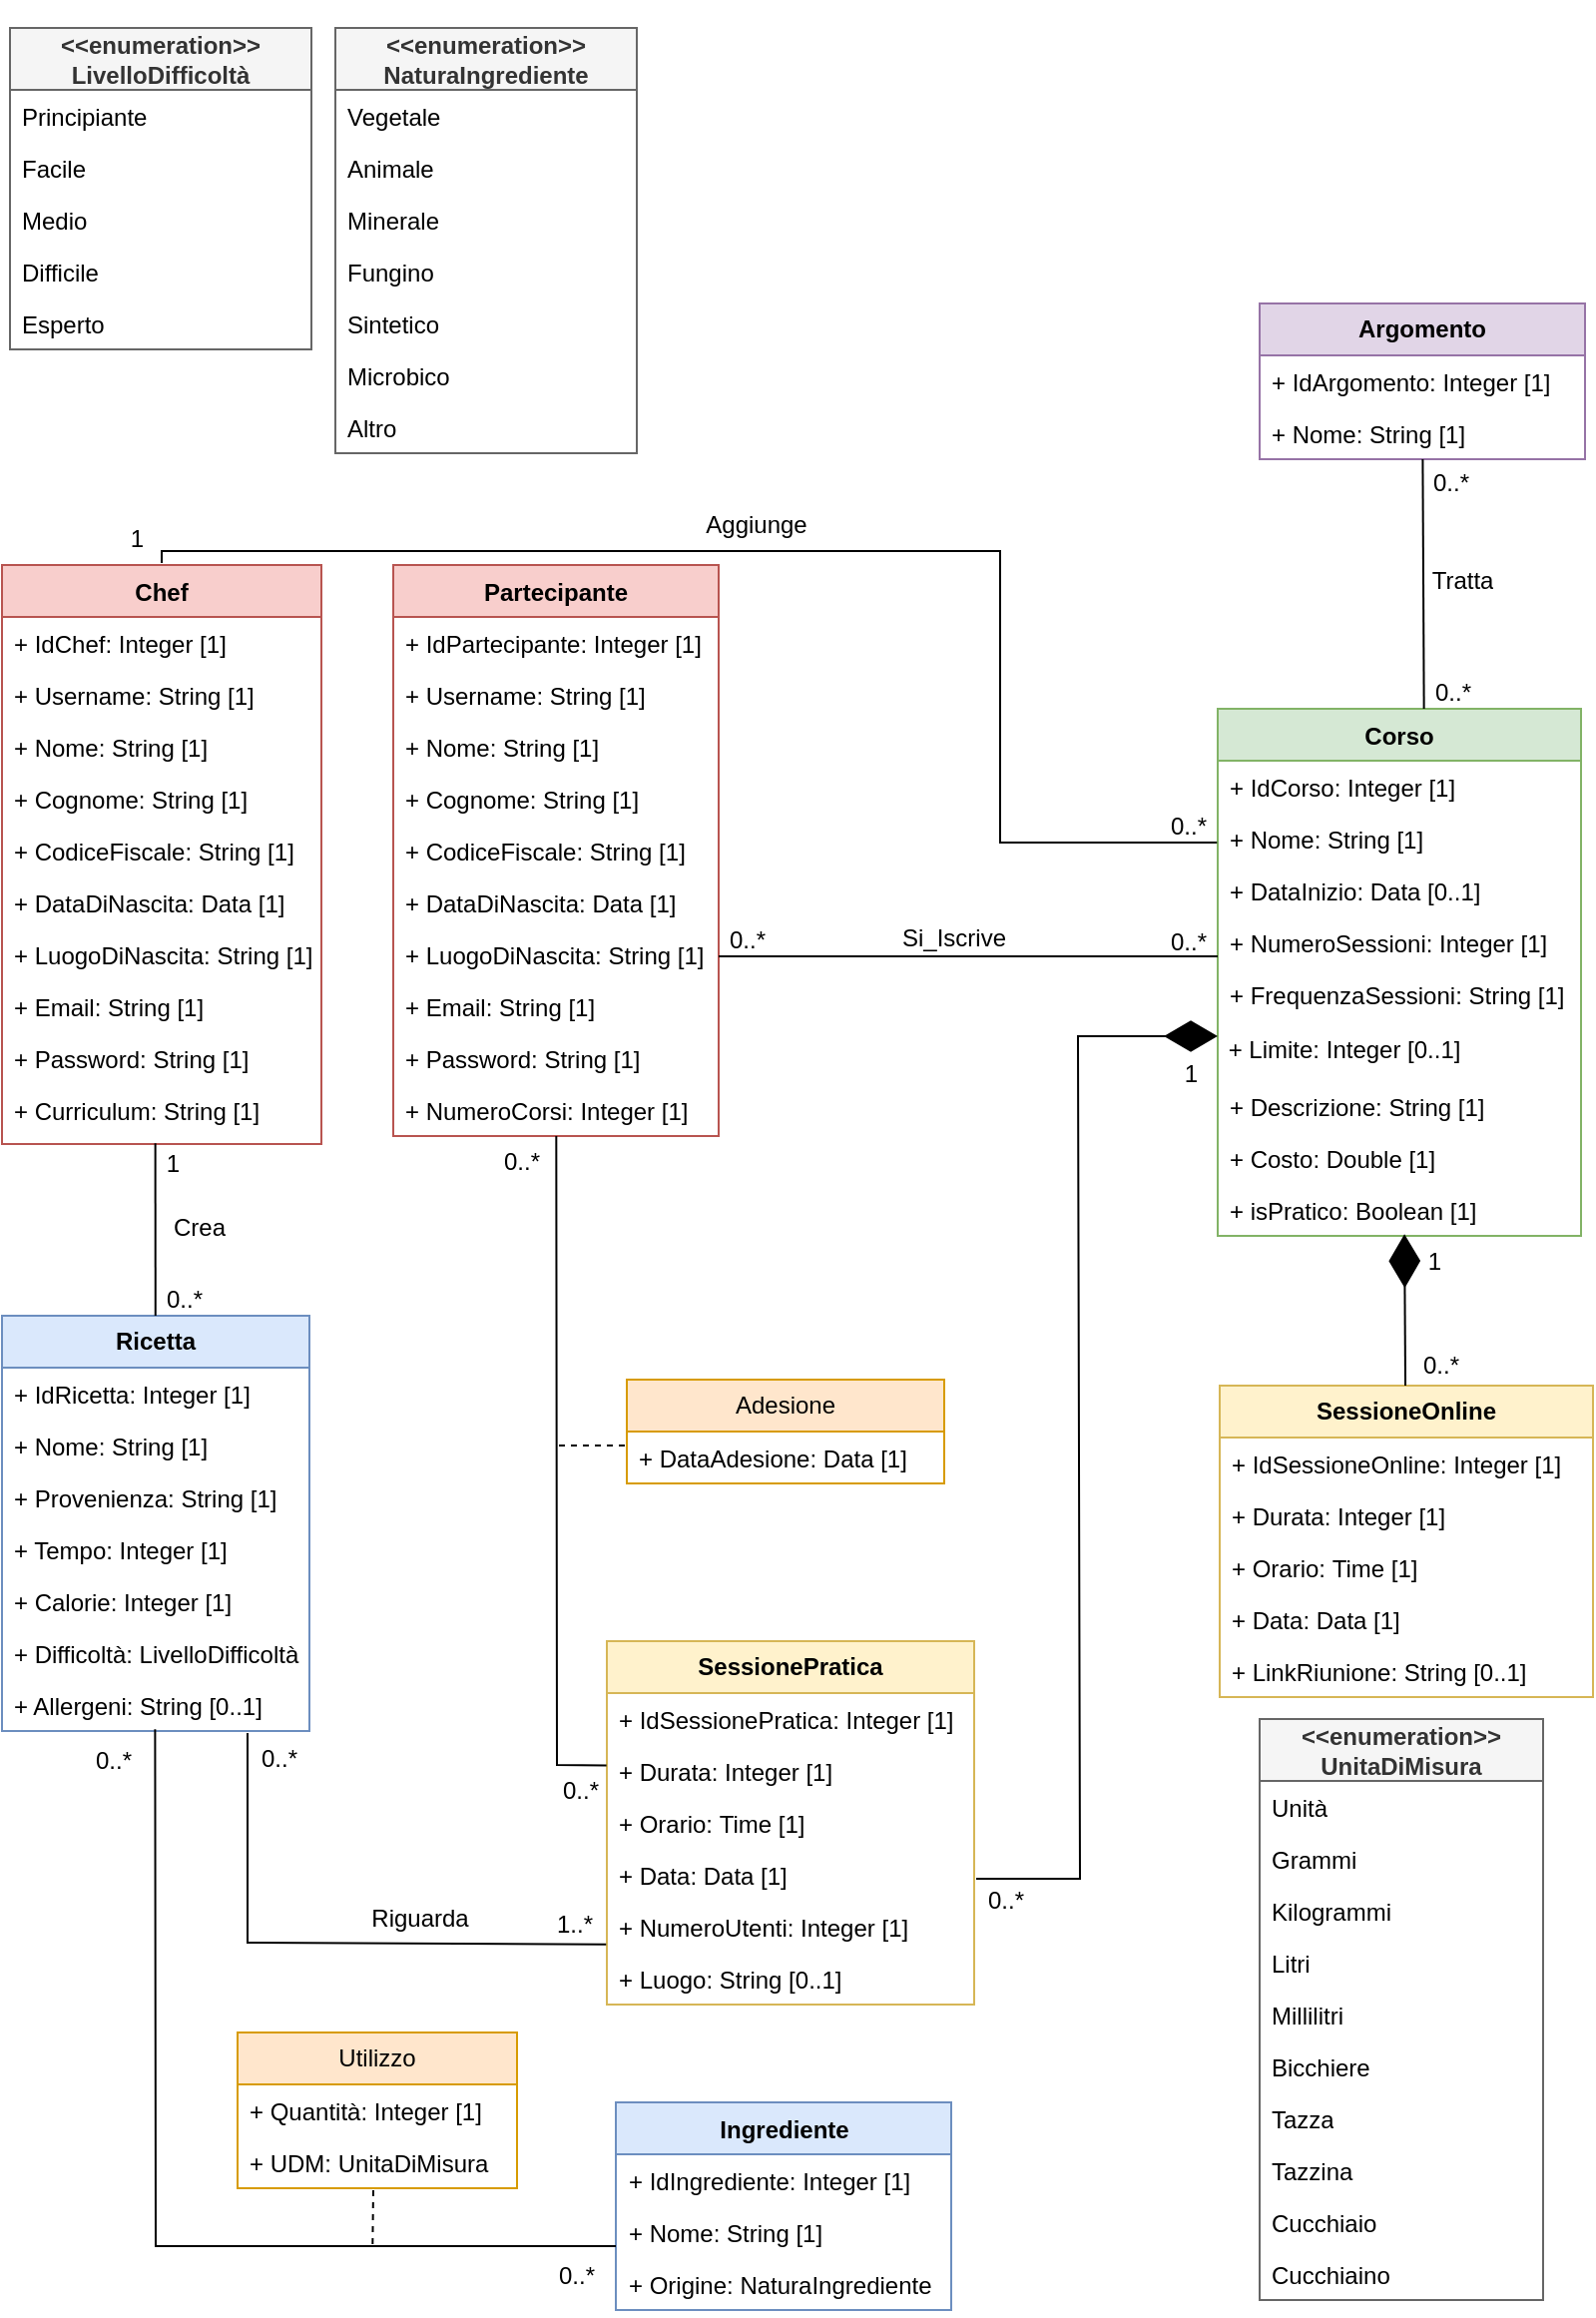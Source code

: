 <mxfile version="26.2.15">
  <diagram name="Pagina-1" id="1niPncTcbanJa_PL0URF">
    <mxGraphModel dx="599" dy="841" grid="0" gridSize="10" guides="1" tooltips="1" connect="1" arrows="1" fold="1" page="1" pageScale="1" pageWidth="827" pageHeight="1169" math="0" shadow="0">
      <root>
        <mxCell id="0" />
        <mxCell id="1" parent="0" />
        <mxCell id="spKW847g__nj8NnTJKyM-132" value="0..*" style="text;html=1;align=center;verticalAlign=middle;resizable=0;points=[];autosize=1;strokeColor=none;fillColor=none;" parent="1" vertex="1">
          <mxGeometry x="1201" y="463" width="36" height="26" as="geometry" />
        </mxCell>
        <mxCell id="spKW847g__nj8NnTJKyM-133" value="0..*" style="text;html=1;align=center;verticalAlign=middle;resizable=0;points=[];autosize=1;strokeColor=none;fillColor=none;" parent="1" vertex="1">
          <mxGeometry x="1422" y="464" width="36" height="26" as="geometry" />
        </mxCell>
        <mxCell id="spKW847g__nj8NnTJKyM-137" value="Riguarda" style="text;html=1;align=center;verticalAlign=middle;resizable=0;points=[];autosize=1;strokeColor=none;fillColor=none;" parent="1" vertex="1">
          <mxGeometry x="1021" y="953" width="67" height="26" as="geometry" />
        </mxCell>
        <mxCell id="spKW847g__nj8NnTJKyM-141" value="0..*" style="text;html=1;align=center;verticalAlign=middle;whiteSpace=wrap;rounded=0;" parent="1" vertex="1">
          <mxGeometry x="1333" y="946" width="32" height="21" as="geometry" />
        </mxCell>
        <mxCell id="spKW847g__nj8NnTJKyM-142" value="1" style="edgeLabel;resizable=0;html=1;align=right;verticalAlign=bottom;fontSize=12;" parent="1" connectable="0" vertex="1">
          <mxGeometry x="1416" y="600.005" as="geometry">
            <mxPoint x="29" y="-49" as="offset" />
          </mxGeometry>
        </mxCell>
        <mxCell id="spKW847g__nj8NnTJKyM-144" value="0..*" style="text;html=1;align=center;verticalAlign=middle;resizable=0;points=[];autosize=1;strokeColor=none;fillColor=none;" parent="1" vertex="1">
          <mxGeometry x="1422" y="406" width="36" height="26" as="geometry" />
        </mxCell>
        <mxCell id="spKW847g__nj8NnTJKyM-145" value="Si_Iscrive" style="text;html=1;align=center;verticalAlign=middle;whiteSpace=wrap;rounded=0;" parent="1" vertex="1">
          <mxGeometry x="1293" y="460" width="60" height="30" as="geometry" />
        </mxCell>
        <mxCell id="spKW847g__nj8NnTJKyM-168" value="0..*" style="text;html=1;align=center;verticalAlign=middle;resizable=0;points=[];autosize=1;strokeColor=none;fillColor=none;" parent="1" vertex="1">
          <mxGeometry x="1088" y="574" width="36" height="26" as="geometry" />
        </mxCell>
        <mxCell id="spKW847g__nj8NnTJKyM-172" value="&amp;nbsp;Tratta" style="text;strokeColor=none;fillColor=none;align=left;verticalAlign=top;spacingLeft=4;spacingRight=4;overflow=hidden;rotatable=0;points=[[0,0.5],[1,0.5]];portConstraint=eastwest;whiteSpace=wrap;html=1;" parent="1" vertex="1">
          <mxGeometry x="1553" y="282" width="45" height="26" as="geometry" />
        </mxCell>
        <mxCell id="spKW847g__nj8NnTJKyM-173" value="0..*" style="edgeLabel;resizable=0;html=1;align=left;verticalAlign=bottom;fontSize=12;" parent="1" connectable="0" vertex="1">
          <mxGeometry x="1100" y="907.998" as="geometry">
            <mxPoint x="25" y="3" as="offset" />
          </mxGeometry>
        </mxCell>
        <mxCell id="spKW847g__nj8NnTJKyM-174" value="&lt;div&gt;&lt;span style=&quot;font-weight: 700;&quot;&gt;&lt;br&gt;&lt;/span&gt;&lt;/div&gt;&lt;span style=&quot;font-weight: 700;&quot;&gt;&lt;div&gt;&amp;lt;&amp;lt;enumeration&amp;gt;&amp;gt;&lt;span style=&quot;font-weight: 700;&quot;&gt;&lt;/span&gt;&lt;/div&gt;LivelloDifficoltà&lt;/span&gt;&lt;div&gt;&lt;br&gt;&lt;/div&gt;" style="swimlane;fontStyle=0;childLayout=stackLayout;horizontal=1;startSize=31;fillColor=#f5f5f5;horizontalStack=0;resizeParent=1;resizeParentMax=0;resizeLast=0;collapsible=1;marginBottom=0;whiteSpace=wrap;html=1;strokeColor=#666666;fontColor=#333333;" parent="1" vertex="1">
          <mxGeometry x="850" y="19" width="151" height="161" as="geometry" />
        </mxCell>
        <mxCell id="spKW847g__nj8NnTJKyM-175" value="Principiante" style="text;strokeColor=none;fillColor=none;align=left;verticalAlign=top;spacingLeft=4;spacingRight=4;overflow=hidden;rotatable=0;points=[[0,0.5],[1,0.5]];portConstraint=eastwest;whiteSpace=wrap;html=1;" parent="spKW847g__nj8NnTJKyM-174" vertex="1">
          <mxGeometry y="31" width="151" height="26" as="geometry" />
        </mxCell>
        <mxCell id="spKW847g__nj8NnTJKyM-176" value="Facile" style="text;strokeColor=none;fillColor=none;align=left;verticalAlign=top;spacingLeft=4;spacingRight=4;overflow=hidden;rotatable=0;points=[[0,0.5],[1,0.5]];portConstraint=eastwest;whiteSpace=wrap;html=1;" parent="spKW847g__nj8NnTJKyM-174" vertex="1">
          <mxGeometry y="57" width="151" height="26" as="geometry" />
        </mxCell>
        <mxCell id="spKW847g__nj8NnTJKyM-177" value="Medio" style="text;strokeColor=none;fillColor=none;align=left;verticalAlign=top;spacingLeft=4;spacingRight=4;overflow=hidden;rotatable=0;points=[[0,0.5],[1,0.5]];portConstraint=eastwest;whiteSpace=wrap;html=1;" parent="spKW847g__nj8NnTJKyM-174" vertex="1">
          <mxGeometry y="83" width="151" height="26" as="geometry" />
        </mxCell>
        <mxCell id="spKW847g__nj8NnTJKyM-178" value="Difficile" style="text;strokeColor=none;fillColor=none;align=left;verticalAlign=top;spacingLeft=4;spacingRight=4;overflow=hidden;rotatable=0;points=[[0,0.5],[1,0.5]];portConstraint=eastwest;whiteSpace=wrap;html=1;" parent="spKW847g__nj8NnTJKyM-174" vertex="1">
          <mxGeometry y="109" width="151" height="26" as="geometry" />
        </mxCell>
        <mxCell id="spKW847g__nj8NnTJKyM-179" value="Esperto" style="text;strokeColor=none;fillColor=none;align=left;verticalAlign=top;spacingLeft=4;spacingRight=4;overflow=hidden;rotatable=0;points=[[0,0.5],[1,0.5]];portConstraint=eastwest;whiteSpace=wrap;html=1;" parent="spKW847g__nj8NnTJKyM-174" vertex="1">
          <mxGeometry y="135" width="151" height="26" as="geometry" />
        </mxCell>
        <mxCell id="spKW847g__nj8NnTJKyM-180" value="&lt;div&gt;&lt;span style=&quot;background-color: transparent; color: light-dark(rgb(51, 51, 51), rgb(193, 193, 193)); font-weight: 700;&quot;&gt;&lt;br&gt;&lt;/span&gt;&lt;/div&gt;&lt;div&gt;&lt;span style=&quot;background-color: transparent; color: light-dark(rgb(51, 51, 51), rgb(193, 193, 193)); font-weight: 700;&quot;&gt;&amp;lt;&amp;lt;enumeration&amp;gt;&amp;gt;&lt;/span&gt;&lt;/div&gt;&lt;div&gt;&lt;span style=&quot;font-weight: 700;&quot;&gt;NaturaIngrediente&lt;/span&gt;&lt;/div&gt;&lt;div&gt;&lt;br&gt;&lt;/div&gt;" style="swimlane;fontStyle=0;childLayout=stackLayout;horizontal=1;startSize=31;fillColor=#f5f5f5;horizontalStack=0;resizeParent=1;resizeParentMax=0;resizeLast=0;collapsible=1;marginBottom=0;whiteSpace=wrap;html=1;strokeColor=#666666;fontColor=#333333;" parent="1" vertex="1">
          <mxGeometry x="1013" y="19" width="151" height="213" as="geometry" />
        </mxCell>
        <mxCell id="spKW847g__nj8NnTJKyM-181" value="Vegetale" style="text;strokeColor=none;fillColor=none;align=left;verticalAlign=top;spacingLeft=4;spacingRight=4;overflow=hidden;rotatable=0;points=[[0,0.5],[1,0.5]];portConstraint=eastwest;whiteSpace=wrap;html=1;" parent="spKW847g__nj8NnTJKyM-180" vertex="1">
          <mxGeometry y="31" width="151" height="26" as="geometry" />
        </mxCell>
        <mxCell id="spKW847g__nj8NnTJKyM-182" value="Animale" style="text;strokeColor=none;fillColor=none;align=left;verticalAlign=top;spacingLeft=4;spacingRight=4;overflow=hidden;rotatable=0;points=[[0,0.5],[1,0.5]];portConstraint=eastwest;whiteSpace=wrap;html=1;" parent="spKW847g__nj8NnTJKyM-180" vertex="1">
          <mxGeometry y="57" width="151" height="26" as="geometry" />
        </mxCell>
        <mxCell id="spKW847g__nj8NnTJKyM-183" value="Minerale" style="text;strokeColor=none;fillColor=none;align=left;verticalAlign=top;spacingLeft=4;spacingRight=4;overflow=hidden;rotatable=0;points=[[0,0.5],[1,0.5]];portConstraint=eastwest;whiteSpace=wrap;html=1;" parent="spKW847g__nj8NnTJKyM-180" vertex="1">
          <mxGeometry y="83" width="151" height="26" as="geometry" />
        </mxCell>
        <mxCell id="spKW847g__nj8NnTJKyM-184" value="Fungino" style="text;strokeColor=none;fillColor=none;align=left;verticalAlign=top;spacingLeft=4;spacingRight=4;overflow=hidden;rotatable=0;points=[[0,0.5],[1,0.5]];portConstraint=eastwest;whiteSpace=wrap;html=1;" parent="spKW847g__nj8NnTJKyM-180" vertex="1">
          <mxGeometry y="109" width="151" height="26" as="geometry" />
        </mxCell>
        <mxCell id="spKW847g__nj8NnTJKyM-185" value="Sintetico" style="text;strokeColor=none;fillColor=none;align=left;verticalAlign=top;spacingLeft=4;spacingRight=4;overflow=hidden;rotatable=0;points=[[0,0.5],[1,0.5]];portConstraint=eastwest;whiteSpace=wrap;html=1;" parent="spKW847g__nj8NnTJKyM-180" vertex="1">
          <mxGeometry y="135" width="151" height="26" as="geometry" />
        </mxCell>
        <mxCell id="spKW847g__nj8NnTJKyM-186" value="Microbico" style="text;strokeColor=none;fillColor=none;align=left;verticalAlign=top;spacingLeft=4;spacingRight=4;overflow=hidden;rotatable=0;points=[[0,0.5],[1,0.5]];portConstraint=eastwest;whiteSpace=wrap;html=1;" parent="spKW847g__nj8NnTJKyM-180" vertex="1">
          <mxGeometry y="161" width="151" height="26" as="geometry" />
        </mxCell>
        <mxCell id="spKW847g__nj8NnTJKyM-187" value="Altro" style="text;strokeColor=none;fillColor=none;align=left;verticalAlign=top;spacingLeft=4;spacingRight=4;overflow=hidden;rotatable=0;points=[[0,0.5],[1,0.5]];portConstraint=eastwest;whiteSpace=wrap;html=1;" parent="spKW847g__nj8NnTJKyM-180" vertex="1">
          <mxGeometry y="187" width="151" height="26" as="geometry" />
        </mxCell>
        <mxCell id="spKW847g__nj8NnTJKyM-190" value="0..*" style="text;html=1;align=center;verticalAlign=middle;whiteSpace=wrap;rounded=0;" parent="1" vertex="1">
          <mxGeometry x="872" y="872" width="60" height="30" as="geometry" />
        </mxCell>
        <mxCell id="spKW847g__nj8NnTJKyM-191" value="0..*" style="text;html=1;align=center;verticalAlign=middle;whiteSpace=wrap;rounded=0;" parent="1" vertex="1">
          <mxGeometry x="1104" y="1130" width="60" height="30" as="geometry" />
        </mxCell>
        <mxCell id="spKW847g__nj8NnTJKyM-207" value="0&lt;span style=&quot;background-color: transparent; color: light-dark(rgb(0, 0, 0), rgb(255, 255, 255));&quot;&gt;..*&lt;/span&gt;" style="text;html=1;align=center;verticalAlign=middle;whiteSpace=wrap;rounded=0;" parent="1" vertex="1">
          <mxGeometry x="1541.5" y="232" width="60" height="30" as="geometry" />
        </mxCell>
        <mxCell id="spKW847g__nj8NnTJKyM-208" value="0..*" style="text;html=1;align=center;verticalAlign=middle;whiteSpace=wrap;rounded=0;" parent="1" vertex="1">
          <mxGeometry x="1543" y="337" width="60" height="30" as="geometry" />
        </mxCell>
        <mxCell id="spKW847g__nj8NnTJKyM-212" value="1" style="edgeLabel;resizable=0;html=1;align=right;verticalAlign=bottom;fontSize=12;" parent="1" connectable="0" vertex="1">
          <mxGeometry x="1538" y="694.005" as="geometry">
            <mxPoint x="29" y="-49" as="offset" />
          </mxGeometry>
        </mxCell>
        <mxCell id="spKW847g__nj8NnTJKyM-213" value="0..*" style="text;html=1;align=center;verticalAlign=middle;whiteSpace=wrap;rounded=0;" parent="1" vertex="1">
          <mxGeometry x="1551" y="678" width="32" height="21" as="geometry" />
        </mxCell>
        <mxCell id="KIn9AzGLWY45rzJbxynw-2" value="&lt;div&gt;&lt;span style=&quot;font-weight: 700;&quot;&gt;&amp;lt;&amp;lt;enumeration&amp;gt;&amp;gt;&lt;/span&gt;&lt;b&gt;&lt;/b&gt;&lt;/div&gt;&lt;div&gt;&lt;b&gt;UnitaDiMisura&lt;/b&gt;&lt;/div&gt;" style="swimlane;fontStyle=0;childLayout=stackLayout;horizontal=1;startSize=31;fillColor=#f5f5f5;horizontalStack=0;resizeParent=1;resizeParentMax=0;resizeLast=0;collapsible=1;marginBottom=0;whiteSpace=wrap;html=1;strokeColor=#666666;fontColor=#333333;" parent="1" vertex="1">
          <mxGeometry x="1476" y="866" width="142" height="291" as="geometry" />
        </mxCell>
        <mxCell id="O1Rt-andwBPEwg0j2SGx-1" value="Unità" style="text;strokeColor=none;fillColor=none;align=left;verticalAlign=top;spacingLeft=4;spacingRight=4;overflow=hidden;rotatable=0;points=[[0,0.5],[1,0.5]];portConstraint=eastwest;whiteSpace=wrap;html=1;" parent="KIn9AzGLWY45rzJbxynw-2" vertex="1">
          <mxGeometry y="31" width="142" height="26" as="geometry" />
        </mxCell>
        <mxCell id="KIn9AzGLWY45rzJbxynw-3" value="Grammi" style="text;strokeColor=none;fillColor=none;align=left;verticalAlign=top;spacingLeft=4;spacingRight=4;overflow=hidden;rotatable=0;points=[[0,0.5],[1,0.5]];portConstraint=eastwest;whiteSpace=wrap;html=1;" parent="KIn9AzGLWY45rzJbxynw-2" vertex="1">
          <mxGeometry y="57" width="142" height="26" as="geometry" />
        </mxCell>
        <mxCell id="KIn9AzGLWY45rzJbxynw-4" value="Kilogrammi" style="text;strokeColor=none;fillColor=none;align=left;verticalAlign=top;spacingLeft=4;spacingRight=4;overflow=hidden;rotatable=0;points=[[0,0.5],[1,0.5]];portConstraint=eastwest;whiteSpace=wrap;html=1;" parent="KIn9AzGLWY45rzJbxynw-2" vertex="1">
          <mxGeometry y="83" width="142" height="26" as="geometry" />
        </mxCell>
        <mxCell id="KIn9AzGLWY45rzJbxynw-5" value="Litri" style="text;strokeColor=none;fillColor=none;align=left;verticalAlign=top;spacingLeft=4;spacingRight=4;overflow=hidden;rotatable=0;points=[[0,0.5],[1,0.5]];portConstraint=eastwest;whiteSpace=wrap;html=1;" parent="KIn9AzGLWY45rzJbxynw-2" vertex="1">
          <mxGeometry y="109" width="142" height="26" as="geometry" />
        </mxCell>
        <mxCell id="KIn9AzGLWY45rzJbxynw-6" value="Millilitri" style="text;strokeColor=none;fillColor=none;align=left;verticalAlign=top;spacingLeft=4;spacingRight=4;overflow=hidden;rotatable=0;points=[[0,0.5],[1,0.5]];portConstraint=eastwest;whiteSpace=wrap;html=1;" parent="KIn9AzGLWY45rzJbxynw-2" vertex="1">
          <mxGeometry y="135" width="142" height="26" as="geometry" />
        </mxCell>
        <mxCell id="KIn9AzGLWY45rzJbxynw-12" value="Bicchiere" style="text;strokeColor=none;fillColor=none;align=left;verticalAlign=top;spacingLeft=4;spacingRight=4;overflow=hidden;rotatable=0;points=[[0,0.5],[1,0.5]];portConstraint=eastwest;whiteSpace=wrap;html=1;" parent="KIn9AzGLWY45rzJbxynw-2" vertex="1">
          <mxGeometry y="161" width="142" height="26" as="geometry" />
        </mxCell>
        <mxCell id="KIn9AzGLWY45rzJbxynw-11" value="Tazza" style="text;strokeColor=none;fillColor=none;align=left;verticalAlign=top;spacingLeft=4;spacingRight=4;overflow=hidden;rotatable=0;points=[[0,0.5],[1,0.5]];portConstraint=eastwest;whiteSpace=wrap;html=1;" parent="KIn9AzGLWY45rzJbxynw-2" vertex="1">
          <mxGeometry y="187" width="142" height="26" as="geometry" />
        </mxCell>
        <mxCell id="KIn9AzGLWY45rzJbxynw-10" value="Tazzina" style="text;strokeColor=none;fillColor=none;align=left;verticalAlign=top;spacingLeft=4;spacingRight=4;overflow=hidden;rotatable=0;points=[[0,0.5],[1,0.5]];portConstraint=eastwest;whiteSpace=wrap;html=1;" parent="KIn9AzGLWY45rzJbxynw-2" vertex="1">
          <mxGeometry y="213" width="142" height="26" as="geometry" />
        </mxCell>
        <mxCell id="KIn9AzGLWY45rzJbxynw-7" value="Cucchiaio" style="text;strokeColor=none;fillColor=none;align=left;verticalAlign=top;spacingLeft=4;spacingRight=4;overflow=hidden;rotatable=0;points=[[0,0.5],[1,0.5]];portConstraint=eastwest;whiteSpace=wrap;html=1;" parent="KIn9AzGLWY45rzJbxynw-2" vertex="1">
          <mxGeometry y="239" width="142" height="26" as="geometry" />
        </mxCell>
        <mxCell id="KIn9AzGLWY45rzJbxynw-8" value="Cucchiaino" style="text;strokeColor=none;fillColor=none;align=left;verticalAlign=top;spacingLeft=4;spacingRight=4;overflow=hidden;rotatable=0;points=[[0,0.5],[1,0.5]];portConstraint=eastwest;whiteSpace=wrap;html=1;" parent="KIn9AzGLWY45rzJbxynw-2" vertex="1">
          <mxGeometry y="265" width="142" height="26" as="geometry" />
        </mxCell>
        <mxCell id="_4BLBaTchMxzVuJuGMlZ-44" value="Corso" style="swimlane;fontStyle=1;align=center;verticalAlign=top;childLayout=stackLayout;horizontal=1;startSize=26;horizontalStack=0;resizeParent=1;resizeParentMax=0;resizeLast=0;collapsible=1;marginBottom=0;whiteSpace=wrap;html=1;fillColor=#d5e8d4;strokeColor=#82b366;" parent="1" vertex="1">
          <mxGeometry x="1455" y="360" width="182" height="264" as="geometry" />
        </mxCell>
        <mxCell id="_4BLBaTchMxzVuJuGMlZ-45" value="+ IdCorso: Integer [1]" style="text;strokeColor=none;fillColor=none;align=left;verticalAlign=top;spacingLeft=4;spacingRight=4;overflow=hidden;rotatable=0;points=[[0,0.5],[1,0.5]];portConstraint=eastwest;whiteSpace=wrap;html=1;" parent="_4BLBaTchMxzVuJuGMlZ-44" vertex="1">
          <mxGeometry y="26" width="182" height="26" as="geometry" />
        </mxCell>
        <mxCell id="_4BLBaTchMxzVuJuGMlZ-46" value="+ Nome: String [1]" style="text;strokeColor=none;fillColor=none;align=left;verticalAlign=top;spacingLeft=4;spacingRight=4;overflow=hidden;rotatable=0;points=[[0,0.5],[1,0.5]];portConstraint=eastwest;whiteSpace=wrap;html=1;" parent="_4BLBaTchMxzVuJuGMlZ-44" vertex="1">
          <mxGeometry y="52" width="182" height="26" as="geometry" />
        </mxCell>
        <mxCell id="_4BLBaTchMxzVuJuGMlZ-47" value="+ DataInizio: Data [0..1]" style="text;strokeColor=none;fillColor=none;align=left;verticalAlign=top;spacingLeft=4;spacingRight=4;overflow=hidden;rotatable=0;points=[[0,0.5],[1,0.5]];portConstraint=eastwest;whiteSpace=wrap;html=1;" parent="_4BLBaTchMxzVuJuGMlZ-44" vertex="1">
          <mxGeometry y="78" width="182" height="26" as="geometry" />
        </mxCell>
        <mxCell id="_4BLBaTchMxzVuJuGMlZ-48" value="+ NumeroSessioni: Integer [1]" style="text;strokeColor=none;fillColor=none;align=left;verticalAlign=top;spacingLeft=4;spacingRight=4;overflow=hidden;rotatable=0;points=[[0,0.5],[1,0.5]];portConstraint=eastwest;whiteSpace=wrap;html=1;" parent="_4BLBaTchMxzVuJuGMlZ-44" vertex="1">
          <mxGeometry y="104" width="182" height="26" as="geometry" />
        </mxCell>
        <mxCell id="_4BLBaTchMxzVuJuGMlZ-49" value="+ FrequenzaSessioni: String [1]" style="text;strokeColor=none;fillColor=none;align=left;verticalAlign=top;spacingLeft=4;spacingRight=4;overflow=hidden;rotatable=0;points=[[0,0.5],[1,0.5]];portConstraint=eastwest;whiteSpace=wrap;html=1;" parent="_4BLBaTchMxzVuJuGMlZ-44" vertex="1">
          <mxGeometry y="130" width="182" height="26" as="geometry" />
        </mxCell>
        <mxCell id="_4BLBaTchMxzVuJuGMlZ-50" value="&amp;nbsp;+ Limite: Integer [0..1]" style="text;html=1;align=left;verticalAlign=middle;whiteSpace=wrap;rounded=0;" parent="_4BLBaTchMxzVuJuGMlZ-44" vertex="1">
          <mxGeometry y="156" width="182" height="30" as="geometry" />
        </mxCell>
        <mxCell id="_4BLBaTchMxzVuJuGMlZ-51" value="+ Descrizione: String [1]" style="text;strokeColor=none;fillColor=none;align=left;verticalAlign=top;spacingLeft=4;spacingRight=4;overflow=hidden;rotatable=0;points=[[0,0.5],[1,0.5]];portConstraint=eastwest;whiteSpace=wrap;html=1;" parent="_4BLBaTchMxzVuJuGMlZ-44" vertex="1">
          <mxGeometry y="186" width="182" height="26" as="geometry" />
        </mxCell>
        <mxCell id="_4BLBaTchMxzVuJuGMlZ-52" value="+ Costo: Double [1]" style="text;strokeColor=none;fillColor=none;align=left;verticalAlign=top;spacingLeft=4;spacingRight=4;overflow=hidden;rotatable=0;points=[[0,0.5],[1,0.5]];portConstraint=eastwest;whiteSpace=wrap;html=1;" parent="_4BLBaTchMxzVuJuGMlZ-44" vertex="1">
          <mxGeometry y="212" width="182" height="26" as="geometry" />
        </mxCell>
        <mxCell id="_4BLBaTchMxzVuJuGMlZ-53" value="+ isPratico: Boolean [1]" style="text;strokeColor=none;fillColor=none;align=left;verticalAlign=top;spacingLeft=4;spacingRight=4;overflow=hidden;rotatable=0;points=[[0,0.5],[1,0.5]];portConstraint=eastwest;whiteSpace=wrap;html=1;" parent="_4BLBaTchMxzVuJuGMlZ-44" vertex="1">
          <mxGeometry y="238" width="182" height="26" as="geometry" />
        </mxCell>
        <mxCell id="_4BLBaTchMxzVuJuGMlZ-54" value="&lt;div style=&quot;text-align: left;&quot;&gt;&lt;b&gt;Argomento&lt;/b&gt;&lt;/div&gt;" style="swimlane;fontStyle=0;childLayout=stackLayout;horizontal=1;startSize=26;horizontalStack=0;resizeParent=1;resizeParentMax=0;resizeLast=0;collapsible=1;marginBottom=0;whiteSpace=wrap;html=1;fillColor=#e1d5e7;strokeColor=#9673a6;" parent="1" vertex="1">
          <mxGeometry x="1476" y="157" width="163" height="78" as="geometry" />
        </mxCell>
        <mxCell id="_4BLBaTchMxzVuJuGMlZ-55" value="+ IdArgomento: Integer [1]" style="text;strokeColor=none;fillColor=none;align=left;verticalAlign=top;spacingLeft=4;spacingRight=4;overflow=hidden;rotatable=0;points=[[0,0.5],[1,0.5]];portConstraint=eastwest;whiteSpace=wrap;html=1;" parent="_4BLBaTchMxzVuJuGMlZ-54" vertex="1">
          <mxGeometry y="26" width="163" height="26" as="geometry" />
        </mxCell>
        <mxCell id="_4BLBaTchMxzVuJuGMlZ-56" value="+ Nome: String [1]" style="text;strokeColor=none;fillColor=none;align=left;verticalAlign=top;spacingLeft=4;spacingRight=4;overflow=hidden;rotatable=0;points=[[0,0.5],[1,0.5]];portConstraint=eastwest;whiteSpace=wrap;html=1;" parent="_4BLBaTchMxzVuJuGMlZ-54" vertex="1">
          <mxGeometry y="52" width="163" height="26" as="geometry" />
        </mxCell>
        <mxCell id="_4BLBaTchMxzVuJuGMlZ-57" value="&lt;b&gt;SessionePratica&lt;/b&gt;" style="swimlane;fontStyle=0;childLayout=stackLayout;horizontal=1;startSize=26;horizontalStack=0;resizeParent=1;resizeParentMax=0;resizeLast=0;collapsible=1;marginBottom=0;whiteSpace=wrap;html=1;fillColor=#fff2cc;strokeColor=#d6b656;" parent="1" vertex="1">
          <mxGeometry x="1149" y="827" width="184" height="182" as="geometry" />
        </mxCell>
        <mxCell id="_4BLBaTchMxzVuJuGMlZ-58" value="+ IdSessionePratica: Integer [1]" style="text;strokeColor=none;fillColor=none;align=left;verticalAlign=top;spacingLeft=4;spacingRight=4;overflow=hidden;rotatable=0;points=[[0,0.5],[1,0.5]];portConstraint=eastwest;whiteSpace=wrap;html=1;" parent="_4BLBaTchMxzVuJuGMlZ-57" vertex="1">
          <mxGeometry y="26" width="184" height="26" as="geometry" />
        </mxCell>
        <mxCell id="_4BLBaTchMxzVuJuGMlZ-59" value="+ Durata: Integer [1]" style="text;strokeColor=none;fillColor=none;align=left;verticalAlign=top;spacingLeft=4;spacingRight=4;overflow=hidden;rotatable=0;points=[[0,0.5],[1,0.5]];portConstraint=eastwest;whiteSpace=wrap;html=1;" parent="_4BLBaTchMxzVuJuGMlZ-57" vertex="1">
          <mxGeometry y="52" width="184" height="26" as="geometry" />
        </mxCell>
        <mxCell id="_4BLBaTchMxzVuJuGMlZ-60" value="+ Orario:&amp;nbsp;&lt;span class=&quot;router-outlet-wrapper ng-tns-c4274809755-0&quot;&gt;Time [1]&lt;/span&gt;" style="text;strokeColor=none;fillColor=none;align=left;verticalAlign=top;spacingLeft=4;spacingRight=4;overflow=hidden;rotatable=0;points=[[0,0.5],[1,0.5]];portConstraint=eastwest;whiteSpace=wrap;html=1;" parent="_4BLBaTchMxzVuJuGMlZ-57" vertex="1">
          <mxGeometry y="78" width="184" height="26" as="geometry" />
        </mxCell>
        <mxCell id="_4BLBaTchMxzVuJuGMlZ-61" value="+ Data: Data [1]" style="text;strokeColor=none;fillColor=none;align=left;verticalAlign=top;spacingLeft=4;spacingRight=4;overflow=hidden;rotatable=0;points=[[0,0.5],[1,0.5]];portConstraint=eastwest;whiteSpace=wrap;html=1;" parent="_4BLBaTchMxzVuJuGMlZ-57" vertex="1">
          <mxGeometry y="104" width="184" height="26" as="geometry" />
        </mxCell>
        <mxCell id="_4BLBaTchMxzVuJuGMlZ-62" value="+ NumeroUtenti: Integer [1]" style="text;strokeColor=none;fillColor=none;align=left;verticalAlign=top;spacingLeft=4;spacingRight=4;overflow=hidden;rotatable=0;points=[[0,0.5],[1,0.5]];portConstraint=eastwest;whiteSpace=wrap;html=1;" parent="_4BLBaTchMxzVuJuGMlZ-57" vertex="1">
          <mxGeometry y="130" width="184" height="26" as="geometry" />
        </mxCell>
        <mxCell id="_4BLBaTchMxzVuJuGMlZ-63" value="+ Luogo: String [0..1]" style="text;strokeColor=none;fillColor=none;align=left;verticalAlign=top;spacingLeft=4;spacingRight=4;overflow=hidden;rotatable=0;points=[[0,0.5],[1,0.5]];portConstraint=eastwest;whiteSpace=wrap;html=1;" parent="_4BLBaTchMxzVuJuGMlZ-57" vertex="1">
          <mxGeometry y="156" width="184" height="26" as="geometry" />
        </mxCell>
        <mxCell id="_4BLBaTchMxzVuJuGMlZ-64" value="Ingrediente" style="swimlane;fontStyle=1;align=center;verticalAlign=top;childLayout=stackLayout;horizontal=1;startSize=26;horizontalStack=0;resizeParent=1;resizeParentMax=0;resizeLast=0;collapsible=1;marginBottom=0;whiteSpace=wrap;html=1;fillColor=#dae8fc;strokeColor=#6c8ebf;" parent="1" vertex="1">
          <mxGeometry x="1153.5" y="1058" width="168" height="104" as="geometry" />
        </mxCell>
        <mxCell id="_4BLBaTchMxzVuJuGMlZ-65" value="+ IdIngrediente: Integer [1]" style="text;strokeColor=none;fillColor=none;align=left;verticalAlign=top;spacingLeft=4;spacingRight=4;overflow=hidden;rotatable=0;points=[[0,0.5],[1,0.5]];portConstraint=eastwest;whiteSpace=wrap;html=1;" parent="_4BLBaTchMxzVuJuGMlZ-64" vertex="1">
          <mxGeometry y="26" width="168" height="26" as="geometry" />
        </mxCell>
        <mxCell id="_4BLBaTchMxzVuJuGMlZ-66" value="+ Nome: String [1]" style="text;strokeColor=none;fillColor=none;align=left;verticalAlign=top;spacingLeft=4;spacingRight=4;overflow=hidden;rotatable=0;points=[[0,0.5],[1,0.5]];portConstraint=eastwest;whiteSpace=wrap;html=1;" parent="_4BLBaTchMxzVuJuGMlZ-64" vertex="1">
          <mxGeometry y="52" width="168" height="26" as="geometry" />
        </mxCell>
        <mxCell id="_4BLBaTchMxzVuJuGMlZ-67" value="+ Origine: NaturaIngrediente" style="text;strokeColor=none;fillColor=none;align=left;verticalAlign=top;spacingLeft=4;spacingRight=4;overflow=hidden;rotatable=0;points=[[0,0.5],[1,0.5]];portConstraint=eastwest;whiteSpace=wrap;html=1;" parent="_4BLBaTchMxzVuJuGMlZ-64" vertex="1">
          <mxGeometry y="78" width="168" height="26" as="geometry" />
        </mxCell>
        <mxCell id="_4BLBaTchMxzVuJuGMlZ-71" value="&lt;b&gt;Ricetta&lt;/b&gt;" style="swimlane;fontStyle=0;childLayout=stackLayout;horizontal=1;startSize=26;horizontalStack=0;resizeParent=1;resizeParentMax=0;resizeLast=0;collapsible=1;marginBottom=0;whiteSpace=wrap;html=1;fillColor=#dae8fc;strokeColor=#6c8ebf;" parent="1" vertex="1">
          <mxGeometry x="846" y="664" width="154" height="208" as="geometry" />
        </mxCell>
        <mxCell id="_4BLBaTchMxzVuJuGMlZ-72" value="+ IdRicetta: Integer [1]" style="text;strokeColor=none;fillColor=none;align=left;verticalAlign=top;spacingLeft=4;spacingRight=4;overflow=hidden;rotatable=0;points=[[0,0.5],[1,0.5]];portConstraint=eastwest;whiteSpace=wrap;html=1;" parent="_4BLBaTchMxzVuJuGMlZ-71" vertex="1">
          <mxGeometry y="26" width="154" height="26" as="geometry" />
        </mxCell>
        <mxCell id="_4BLBaTchMxzVuJuGMlZ-73" value="+ Nome: String [1]" style="text;strokeColor=none;fillColor=none;align=left;verticalAlign=top;spacingLeft=4;spacingRight=4;overflow=hidden;rotatable=0;points=[[0,0.5],[1,0.5]];portConstraint=eastwest;whiteSpace=wrap;html=1;" parent="_4BLBaTchMxzVuJuGMlZ-71" vertex="1">
          <mxGeometry y="52" width="154" height="26" as="geometry" />
        </mxCell>
        <mxCell id="_4BLBaTchMxzVuJuGMlZ-74" value="+ Provenienza: String [1]" style="text;strokeColor=none;fillColor=none;align=left;verticalAlign=top;spacingLeft=4;spacingRight=4;overflow=hidden;rotatable=0;points=[[0,0.5],[1,0.5]];portConstraint=eastwest;whiteSpace=wrap;html=1;" parent="_4BLBaTchMxzVuJuGMlZ-71" vertex="1">
          <mxGeometry y="78" width="154" height="26" as="geometry" />
        </mxCell>
        <mxCell id="_4BLBaTchMxzVuJuGMlZ-75" value="+ Tempo: Integer [1]" style="text;strokeColor=none;fillColor=none;align=left;verticalAlign=top;spacingLeft=4;spacingRight=4;overflow=hidden;rotatable=0;points=[[0,0.5],[1,0.5]];portConstraint=eastwest;whiteSpace=wrap;html=1;" parent="_4BLBaTchMxzVuJuGMlZ-71" vertex="1">
          <mxGeometry y="104" width="154" height="26" as="geometry" />
        </mxCell>
        <mxCell id="_4BLBaTchMxzVuJuGMlZ-76" value="+ Calorie: Integer [1]" style="text;strokeColor=none;fillColor=none;align=left;verticalAlign=top;spacingLeft=4;spacingRight=4;overflow=hidden;rotatable=0;points=[[0,0.5],[1,0.5]];portConstraint=eastwest;whiteSpace=wrap;html=1;" parent="_4BLBaTchMxzVuJuGMlZ-71" vertex="1">
          <mxGeometry y="130" width="154" height="26" as="geometry" />
        </mxCell>
        <mxCell id="_4BLBaTchMxzVuJuGMlZ-77" value="+ Difficoltà: LivelloDifficoltà" style="text;strokeColor=none;fillColor=none;align=left;verticalAlign=top;spacingLeft=4;spacingRight=4;overflow=hidden;rotatable=0;points=[[0,0.5],[1,0.5]];portConstraint=eastwest;whiteSpace=wrap;html=1;" parent="_4BLBaTchMxzVuJuGMlZ-71" vertex="1">
          <mxGeometry y="156" width="154" height="26" as="geometry" />
        </mxCell>
        <mxCell id="_4BLBaTchMxzVuJuGMlZ-78" value="+ Allergeni: String [0..1]" style="text;strokeColor=none;fillColor=none;align=left;verticalAlign=top;spacingLeft=4;spacingRight=4;overflow=hidden;rotatable=0;points=[[0,0.5],[1,0.5]];portConstraint=eastwest;whiteSpace=wrap;html=1;" parent="_4BLBaTchMxzVuJuGMlZ-71" vertex="1">
          <mxGeometry y="182" width="154" height="26" as="geometry" />
        </mxCell>
        <mxCell id="_4BLBaTchMxzVuJuGMlZ-86" value="Utilizzo" style="swimlane;fontStyle=0;childLayout=stackLayout;horizontal=1;startSize=26;fillColor=#ffe6cc;horizontalStack=0;resizeParent=1;resizeParentMax=0;resizeLast=0;collapsible=1;marginBottom=0;whiteSpace=wrap;html=1;strokeColor=#d79b00;" parent="1" vertex="1">
          <mxGeometry x="964" y="1023" width="140" height="78" as="geometry" />
        </mxCell>
        <mxCell id="_4BLBaTchMxzVuJuGMlZ-87" value="+ Quantità: Integer [1]" style="text;strokeColor=none;fillColor=none;align=left;verticalAlign=top;spacingLeft=4;spacingRight=4;overflow=hidden;rotatable=0;points=[[0,0.5],[1,0.5]];portConstraint=eastwest;whiteSpace=wrap;html=1;" parent="_4BLBaTchMxzVuJuGMlZ-86" vertex="1">
          <mxGeometry y="26" width="140" height="26" as="geometry" />
        </mxCell>
        <mxCell id="_4BLBaTchMxzVuJuGMlZ-88" value="+ UDM: UnitaDiMisura" style="text;strokeColor=none;fillColor=none;align=left;verticalAlign=top;spacingLeft=4;spacingRight=4;overflow=hidden;rotatable=0;points=[[0,0.5],[1,0.5]];portConstraint=eastwest;whiteSpace=wrap;html=1;" parent="_4BLBaTchMxzVuJuGMlZ-86" vertex="1">
          <mxGeometry y="52" width="140" height="26" as="geometry" />
        </mxCell>
        <mxCell id="_4BLBaTchMxzVuJuGMlZ-94" value="Partecipante" style="swimlane;fontStyle=1;align=center;verticalAlign=top;childLayout=stackLayout;horizontal=1;startSize=26;horizontalStack=0;resizeParent=1;resizeParentMax=0;resizeLast=0;collapsible=1;marginBottom=0;whiteSpace=wrap;html=1;fillColor=#f8cecc;strokeColor=#b85450;" parent="1" vertex="1">
          <mxGeometry x="1042" y="288" width="163" height="286" as="geometry" />
        </mxCell>
        <mxCell id="_4BLBaTchMxzVuJuGMlZ-95" value="+ IdPartecipante: Integer [1]" style="text;strokeColor=none;fillColor=none;align=left;verticalAlign=top;spacingLeft=4;spacingRight=4;overflow=hidden;rotatable=0;points=[[0,0.5],[1,0.5]];portConstraint=eastwest;whiteSpace=wrap;html=1;" parent="_4BLBaTchMxzVuJuGMlZ-94" vertex="1">
          <mxGeometry y="26" width="163" height="26" as="geometry" />
        </mxCell>
        <mxCell id="_4BLBaTchMxzVuJuGMlZ-96" value="+ Username: String [1]" style="text;strokeColor=none;fillColor=none;align=left;verticalAlign=top;spacingLeft=4;spacingRight=4;overflow=hidden;rotatable=0;points=[[0,0.5],[1,0.5]];portConstraint=eastwest;whiteSpace=wrap;html=1;" parent="_4BLBaTchMxzVuJuGMlZ-94" vertex="1">
          <mxGeometry y="52" width="163" height="26" as="geometry" />
        </mxCell>
        <mxCell id="_4BLBaTchMxzVuJuGMlZ-97" value="+ Nome: String [1]" style="text;strokeColor=none;fillColor=none;align=left;verticalAlign=top;spacingLeft=4;spacingRight=4;overflow=hidden;rotatable=0;points=[[0,0.5],[1,0.5]];portConstraint=eastwest;whiteSpace=wrap;html=1;" parent="_4BLBaTchMxzVuJuGMlZ-94" vertex="1">
          <mxGeometry y="78" width="163" height="26" as="geometry" />
        </mxCell>
        <mxCell id="_4BLBaTchMxzVuJuGMlZ-98" value="+ Cognome: String [1]" style="text;strokeColor=none;fillColor=none;align=left;verticalAlign=top;spacingLeft=4;spacingRight=4;overflow=hidden;rotatable=0;points=[[0,0.5],[1,0.5]];portConstraint=eastwest;whiteSpace=wrap;html=1;" parent="_4BLBaTchMxzVuJuGMlZ-94" vertex="1">
          <mxGeometry y="104" width="163" height="26" as="geometry" />
        </mxCell>
        <mxCell id="_4BLBaTchMxzVuJuGMlZ-99" value="+ CodiceFiscale: String [1]" style="text;strokeColor=none;fillColor=none;align=left;verticalAlign=top;spacingLeft=4;spacingRight=4;overflow=hidden;rotatable=0;points=[[0,0.5],[1,0.5]];portConstraint=eastwest;whiteSpace=wrap;html=1;" parent="_4BLBaTchMxzVuJuGMlZ-94" vertex="1">
          <mxGeometry y="130" width="163" height="26" as="geometry" />
        </mxCell>
        <mxCell id="_4BLBaTchMxzVuJuGMlZ-100" value="+ DataDiNascita: Data [1]" style="text;strokeColor=none;fillColor=none;align=left;verticalAlign=top;spacingLeft=4;spacingRight=4;overflow=hidden;rotatable=0;points=[[0,0.5],[1,0.5]];portConstraint=eastwest;whiteSpace=wrap;html=1;" parent="_4BLBaTchMxzVuJuGMlZ-94" vertex="1">
          <mxGeometry y="156" width="163" height="26" as="geometry" />
        </mxCell>
        <mxCell id="_4BLBaTchMxzVuJuGMlZ-101" value="+ LuogoDiNascita: String [1]" style="text;strokeColor=none;fillColor=none;align=left;verticalAlign=top;spacingLeft=4;spacingRight=4;overflow=hidden;rotatable=0;points=[[0,0.5],[1,0.5]];portConstraint=eastwest;whiteSpace=wrap;html=1;" parent="_4BLBaTchMxzVuJuGMlZ-94" vertex="1">
          <mxGeometry y="182" width="163" height="26" as="geometry" />
        </mxCell>
        <mxCell id="_4BLBaTchMxzVuJuGMlZ-102" value="+ Email: String [1]" style="text;strokeColor=none;fillColor=none;align=left;verticalAlign=top;spacingLeft=4;spacingRight=4;overflow=hidden;rotatable=0;points=[[0,0.5],[1,0.5]];portConstraint=eastwest;whiteSpace=wrap;html=1;" parent="_4BLBaTchMxzVuJuGMlZ-94" vertex="1">
          <mxGeometry y="208" width="163" height="26" as="geometry" />
        </mxCell>
        <mxCell id="_4BLBaTchMxzVuJuGMlZ-103" value="+ Password: String [1]" style="text;strokeColor=none;fillColor=none;align=left;verticalAlign=top;spacingLeft=4;spacingRight=4;overflow=hidden;rotatable=0;points=[[0,0.5],[1,0.5]];portConstraint=eastwest;whiteSpace=wrap;html=1;" parent="_4BLBaTchMxzVuJuGMlZ-94" vertex="1">
          <mxGeometry y="234" width="163" height="26" as="geometry" />
        </mxCell>
        <mxCell id="_4BLBaTchMxzVuJuGMlZ-104" value="+ NumeroCorsi: Integer [1]" style="text;strokeColor=none;fillColor=none;align=left;verticalAlign=top;spacingLeft=4;spacingRight=4;overflow=hidden;rotatable=0;points=[[0,0.5],[1,0.5]];portConstraint=eastwest;whiteSpace=wrap;html=1;" parent="_4BLBaTchMxzVuJuGMlZ-94" vertex="1">
          <mxGeometry y="260" width="163" height="26" as="geometry" />
        </mxCell>
        <mxCell id="_4BLBaTchMxzVuJuGMlZ-105" value="Chef" style="swimlane;fontStyle=1;align=center;verticalAlign=top;childLayout=stackLayout;horizontal=1;startSize=26;horizontalStack=0;resizeParent=1;resizeParentMax=0;resizeLast=0;collapsible=1;marginBottom=0;whiteSpace=wrap;html=1;fillColor=#f8cecc;strokeColor=#b85450;" parent="1" vertex="1">
          <mxGeometry x="846" y="288" width="160" height="290" as="geometry" />
        </mxCell>
        <mxCell id="_4BLBaTchMxzVuJuGMlZ-106" value="+ IdChef: Integer [1]" style="text;strokeColor=none;fillColor=none;align=left;verticalAlign=top;spacingLeft=4;spacingRight=4;overflow=hidden;rotatable=0;points=[[0,0.5],[1,0.5]];portConstraint=eastwest;whiteSpace=wrap;html=1;" parent="_4BLBaTchMxzVuJuGMlZ-105" vertex="1">
          <mxGeometry y="26" width="160" height="26" as="geometry" />
        </mxCell>
        <mxCell id="_4BLBaTchMxzVuJuGMlZ-107" value="+ Username: String [1]" style="text;strokeColor=none;fillColor=none;align=left;verticalAlign=top;spacingLeft=4;spacingRight=4;overflow=hidden;rotatable=0;points=[[0,0.5],[1,0.5]];portConstraint=eastwest;whiteSpace=wrap;html=1;" parent="_4BLBaTchMxzVuJuGMlZ-105" vertex="1">
          <mxGeometry y="52" width="160" height="26" as="geometry" />
        </mxCell>
        <mxCell id="_4BLBaTchMxzVuJuGMlZ-108" value="+ Nome: String [1]" style="text;strokeColor=none;fillColor=none;align=left;verticalAlign=top;spacingLeft=4;spacingRight=4;overflow=hidden;rotatable=0;points=[[0,0.5],[1,0.5]];portConstraint=eastwest;whiteSpace=wrap;html=1;" parent="_4BLBaTchMxzVuJuGMlZ-105" vertex="1">
          <mxGeometry y="78" width="160" height="26" as="geometry" />
        </mxCell>
        <mxCell id="_4BLBaTchMxzVuJuGMlZ-109" value="+ Cognome: String [1]" style="text;strokeColor=none;fillColor=none;align=left;verticalAlign=top;spacingLeft=4;spacingRight=4;overflow=hidden;rotatable=0;points=[[0,0.5],[1,0.5]];portConstraint=eastwest;whiteSpace=wrap;html=1;" parent="_4BLBaTchMxzVuJuGMlZ-105" vertex="1">
          <mxGeometry y="104" width="160" height="26" as="geometry" />
        </mxCell>
        <mxCell id="_4BLBaTchMxzVuJuGMlZ-110" value="+ CodiceFiscale: String [1]" style="text;strokeColor=none;fillColor=none;align=left;verticalAlign=top;spacingLeft=4;spacingRight=4;overflow=hidden;rotatable=0;points=[[0,0.5],[1,0.5]];portConstraint=eastwest;whiteSpace=wrap;html=1;" parent="_4BLBaTchMxzVuJuGMlZ-105" vertex="1">
          <mxGeometry y="130" width="160" height="26" as="geometry" />
        </mxCell>
        <mxCell id="_4BLBaTchMxzVuJuGMlZ-111" value="+ DataDiNascita: Data [1]" style="text;strokeColor=none;fillColor=none;align=left;verticalAlign=top;spacingLeft=4;spacingRight=4;overflow=hidden;rotatable=0;points=[[0,0.5],[1,0.5]];portConstraint=eastwest;whiteSpace=wrap;html=1;" parent="_4BLBaTchMxzVuJuGMlZ-105" vertex="1">
          <mxGeometry y="156" width="160" height="26" as="geometry" />
        </mxCell>
        <mxCell id="_4BLBaTchMxzVuJuGMlZ-112" value="+ LuogoDiNascita: String [1]" style="text;strokeColor=none;fillColor=none;align=left;verticalAlign=top;spacingLeft=4;spacingRight=4;overflow=hidden;rotatable=0;points=[[0,0.5],[1,0.5]];portConstraint=eastwest;whiteSpace=wrap;html=1;" parent="_4BLBaTchMxzVuJuGMlZ-105" vertex="1">
          <mxGeometry y="182" width="160" height="26" as="geometry" />
        </mxCell>
        <mxCell id="_4BLBaTchMxzVuJuGMlZ-113" value="+ Email: String [1]" style="text;strokeColor=none;fillColor=none;align=left;verticalAlign=top;spacingLeft=4;spacingRight=4;overflow=hidden;rotatable=0;points=[[0,0.5],[1,0.5]];portConstraint=eastwest;whiteSpace=wrap;html=1;" parent="_4BLBaTchMxzVuJuGMlZ-105" vertex="1">
          <mxGeometry y="208" width="160" height="26" as="geometry" />
        </mxCell>
        <mxCell id="_4BLBaTchMxzVuJuGMlZ-114" value="+ Password: String [1]" style="text;strokeColor=none;fillColor=none;align=left;verticalAlign=top;spacingLeft=4;spacingRight=4;overflow=hidden;rotatable=0;points=[[0,0.5],[1,0.5]];portConstraint=eastwest;whiteSpace=wrap;html=1;" parent="_4BLBaTchMxzVuJuGMlZ-105" vertex="1">
          <mxGeometry y="234" width="160" height="26" as="geometry" />
        </mxCell>
        <mxCell id="_4BLBaTchMxzVuJuGMlZ-115" value="+ Curriculum: String [1]" style="text;strokeColor=none;fillColor=none;align=left;verticalAlign=top;spacingLeft=4;spacingRight=4;overflow=hidden;rotatable=0;points=[[0,0.5],[1,0.5]];portConstraint=eastwest;whiteSpace=wrap;html=1;" parent="_4BLBaTchMxzVuJuGMlZ-105" vertex="1">
          <mxGeometry y="260" width="160" height="30" as="geometry" />
        </mxCell>
        <mxCell id="_4BLBaTchMxzVuJuGMlZ-118" value="Adesione" style="swimlane;fontStyle=0;childLayout=stackLayout;horizontal=1;startSize=26;fillColor=#ffe6cc;horizontalStack=0;resizeParent=1;resizeParentMax=0;resizeLast=0;collapsible=1;marginBottom=0;whiteSpace=wrap;html=1;strokeColor=#d79b00;" parent="1" vertex="1">
          <mxGeometry x="1159" y="696" width="159" height="52" as="geometry" />
        </mxCell>
        <mxCell id="_4BLBaTchMxzVuJuGMlZ-119" value="+ DataAdesione: Data [1]" style="text;strokeColor=none;fillColor=none;align=left;verticalAlign=top;spacingLeft=4;spacingRight=4;overflow=hidden;rotatable=0;points=[[0,0.5],[1,0.5]];portConstraint=eastwest;whiteSpace=wrap;html=1;" parent="_4BLBaTchMxzVuJuGMlZ-118" vertex="1">
          <mxGeometry y="26" width="159" height="26" as="geometry" />
        </mxCell>
        <mxCell id="_4BLBaTchMxzVuJuGMlZ-140" value="&lt;b&gt;SessioneOnline&lt;/b&gt;" style="swimlane;fontStyle=0;childLayout=stackLayout;horizontal=1;startSize=26;horizontalStack=0;resizeParent=1;resizeParentMax=0;resizeLast=0;collapsible=1;marginBottom=0;whiteSpace=wrap;html=1;fillColor=#fff2cc;strokeColor=#d6b656;" parent="1" vertex="1">
          <mxGeometry x="1456" y="699" width="187" height="156" as="geometry" />
        </mxCell>
        <mxCell id="_4BLBaTchMxzVuJuGMlZ-141" value="+ IdSessioneOnline: Integer [1]" style="text;strokeColor=none;fillColor=none;align=left;verticalAlign=top;spacingLeft=4;spacingRight=4;overflow=hidden;rotatable=0;points=[[0,0.5],[1,0.5]];portConstraint=eastwest;whiteSpace=wrap;html=1;" parent="_4BLBaTchMxzVuJuGMlZ-140" vertex="1">
          <mxGeometry y="26" width="187" height="26" as="geometry" />
        </mxCell>
        <mxCell id="_4BLBaTchMxzVuJuGMlZ-142" value="+ Durata: Integer [1]" style="text;strokeColor=none;fillColor=none;align=left;verticalAlign=top;spacingLeft=4;spacingRight=4;overflow=hidden;rotatable=0;points=[[0,0.5],[1,0.5]];portConstraint=eastwest;whiteSpace=wrap;html=1;" parent="_4BLBaTchMxzVuJuGMlZ-140" vertex="1">
          <mxGeometry y="52" width="187" height="26" as="geometry" />
        </mxCell>
        <mxCell id="_4BLBaTchMxzVuJuGMlZ-143" value="+ Orario:&amp;nbsp;&lt;span class=&quot;router-outlet-wrapper ng-tns-c4274809755-0&quot;&gt;Time [1]&lt;/span&gt;" style="text;strokeColor=none;fillColor=none;align=left;verticalAlign=top;spacingLeft=4;spacingRight=4;overflow=hidden;rotatable=0;points=[[0,0.5],[1,0.5]];portConstraint=eastwest;whiteSpace=wrap;html=1;" parent="_4BLBaTchMxzVuJuGMlZ-140" vertex="1">
          <mxGeometry y="78" width="187" height="26" as="geometry" />
        </mxCell>
        <mxCell id="_4BLBaTchMxzVuJuGMlZ-144" value="+ Data: Data [1]" style="text;strokeColor=none;fillColor=none;align=left;verticalAlign=top;spacingLeft=4;spacingRight=4;overflow=hidden;rotatable=0;points=[[0,0.5],[1,0.5]];portConstraint=eastwest;whiteSpace=wrap;html=1;" parent="_4BLBaTchMxzVuJuGMlZ-140" vertex="1">
          <mxGeometry y="104" width="187" height="26" as="geometry" />
        </mxCell>
        <mxCell id="_4BLBaTchMxzVuJuGMlZ-145" value="+ LinkRiunione: String [0..1]" style="text;strokeColor=none;fillColor=none;align=left;verticalAlign=top;spacingLeft=4;spacingRight=4;overflow=hidden;rotatable=0;points=[[0,0.5],[1,0.5]];portConstraint=eastwest;whiteSpace=wrap;html=1;" parent="_4BLBaTchMxzVuJuGMlZ-140" vertex="1">
          <mxGeometry y="130" width="187" height="26" as="geometry" />
        </mxCell>
        <mxCell id="_4BLBaTchMxzVuJuGMlZ-162" value="" style="endArrow=none;html=1;rounded=0;entryX=0.498;entryY=0.967;entryDx=0;entryDy=0;entryPerimeter=0;" parent="1" target="_4BLBaTchMxzVuJuGMlZ-78" edge="1">
          <mxGeometry width="50" height="50" relative="1" as="geometry">
            <mxPoint x="1153.5" y="1130" as="sourcePoint" />
            <mxPoint x="923" y="895" as="targetPoint" />
            <Array as="points">
              <mxPoint x="923" y="1130" />
            </Array>
          </mxGeometry>
        </mxCell>
        <mxCell id="_4BLBaTchMxzVuJuGMlZ-165" value="" style="endArrow=none;html=1;rounded=0;entryX=0.48;entryY=0.988;entryDx=0;entryDy=0;entryPerimeter=0;" parent="1" source="_4BLBaTchMxzVuJuGMlZ-71" target="_4BLBaTchMxzVuJuGMlZ-115" edge="1">
          <mxGeometry width="50" height="50" relative="1" as="geometry">
            <mxPoint x="1133" y="639" as="sourcePoint" />
            <mxPoint x="1012" y="510" as="targetPoint" />
          </mxGeometry>
        </mxCell>
        <mxCell id="_4BLBaTchMxzVuJuGMlZ-182" value="" style="endArrow=none;html=1;rounded=0;entryX=-0.002;entryY=0.378;entryDx=0;entryDy=0;entryPerimeter=0;" parent="1" edge="1">
          <mxGeometry width="50" height="50" relative="1" as="geometry">
            <mxPoint x="969" y="873" as="sourcePoint" />
            <mxPoint x="1148.632" y="978.828" as="targetPoint" />
            <Array as="points">
              <mxPoint x="969" y="978" />
            </Array>
          </mxGeometry>
        </mxCell>
        <mxCell id="_4BLBaTchMxzVuJuGMlZ-184" value="" style="endArrow=none;html=1;rounded=0;exitX=-0.001;exitY=0.392;exitDx=0;exitDy=0;exitPerimeter=0;" parent="1" source="_4BLBaTchMxzVuJuGMlZ-59" target="_4BLBaTchMxzVuJuGMlZ-94" edge="1">
          <mxGeometry width="50" height="50" relative="1" as="geometry">
            <mxPoint x="1209" y="821" as="sourcePoint" />
            <mxPoint x="1259" y="771" as="targetPoint" />
            <Array as="points">
              <mxPoint x="1124" y="889" />
            </Array>
          </mxGeometry>
        </mxCell>
        <mxCell id="_4BLBaTchMxzVuJuGMlZ-185" value="" style="endArrow=none;dashed=1;html=1;rounded=0;" parent="1" edge="1">
          <mxGeometry width="50" height="50" relative="1" as="geometry">
            <mxPoint x="1125" y="729" as="sourcePoint" />
            <mxPoint x="1159" y="729" as="targetPoint" />
          </mxGeometry>
        </mxCell>
        <mxCell id="_4BLBaTchMxzVuJuGMlZ-186" value="" style="endArrow=diamondThin;endFill=1;endSize=24;html=1;rounded=0;entryX=0.514;entryY=0.966;entryDx=0;entryDy=0;entryPerimeter=0;" parent="1" source="_4BLBaTchMxzVuJuGMlZ-140" target="_4BLBaTchMxzVuJuGMlZ-53" edge="1">
          <mxGeometry width="160" relative="1" as="geometry">
            <mxPoint x="1340" y="482" as="sourcePoint" />
            <mxPoint x="1303" y="482" as="targetPoint" />
          </mxGeometry>
        </mxCell>
        <mxCell id="_4BLBaTchMxzVuJuGMlZ-187" value="" style="endArrow=diamondThin;endFill=1;endSize=24;html=1;rounded=0;" parent="1" edge="1">
          <mxGeometry width="160" relative="1" as="geometry">
            <mxPoint x="1334" y="946" as="sourcePoint" />
            <mxPoint x="1455" y="524" as="targetPoint" />
            <Array as="points">
              <mxPoint x="1386" y="946" />
              <mxPoint x="1385" y="524" />
            </Array>
          </mxGeometry>
        </mxCell>
        <mxCell id="_4BLBaTchMxzVuJuGMlZ-188" value="" style="endArrow=none;html=1;rounded=0;" parent="1" edge="1">
          <mxGeometry width="50" height="50" relative="1" as="geometry">
            <mxPoint x="1455" y="484" as="sourcePoint" />
            <mxPoint x="1205" y="484" as="targetPoint" />
          </mxGeometry>
        </mxCell>
        <mxCell id="_4BLBaTchMxzVuJuGMlZ-189" value="" style="endArrow=none;html=1;rounded=0;" parent="1" target="_4BLBaTchMxzVuJuGMlZ-54" edge="1">
          <mxGeometry width="50" height="50" relative="1" as="geometry">
            <mxPoint x="1558.331" y="360" as="sourcePoint" />
            <mxPoint x="1266" y="477" as="targetPoint" />
          </mxGeometry>
        </mxCell>
        <mxCell id="_4BLBaTchMxzVuJuGMlZ-190" value="" style="endArrow=none;html=1;rounded=0;exitX=-0.002;exitY=0.154;exitDx=0;exitDy=0;exitPerimeter=0;" parent="1" edge="1">
          <mxGeometry width="50" height="50" relative="1" as="geometry">
            <mxPoint x="1454.636" y="427.004" as="sourcePoint" />
            <mxPoint x="926" y="287" as="targetPoint" />
            <Array as="points">
              <mxPoint x="1346" y="427" />
              <mxPoint x="1346" y="281" />
              <mxPoint x="926" y="281" />
            </Array>
          </mxGeometry>
        </mxCell>
        <mxCell id="_4BLBaTchMxzVuJuGMlZ-191" value="" style="endArrow=none;dashed=1;html=1;rounded=0;" parent="1" edge="1">
          <mxGeometry width="50" height="50" relative="1" as="geometry">
            <mxPoint x="1031.66" y="1129" as="sourcePoint" />
            <mxPoint x="1032" y="1101" as="targetPoint" />
          </mxGeometry>
        </mxCell>
        <mxCell id="_4BLBaTchMxzVuJuGMlZ-196" value="1" style="edgeLabel;resizable=0;html=1;align=right;verticalAlign=bottom;fontSize=12;" parent="1" connectable="0" vertex="1">
          <mxGeometry x="888" y="332.005" as="geometry">
            <mxPoint x="29" y="-49" as="offset" />
          </mxGeometry>
        </mxCell>
        <mxCell id="_4BLBaTchMxzVuJuGMlZ-197" value="Aggiunge" style="text;html=1;align=center;verticalAlign=middle;whiteSpace=wrap;rounded=0;" parent="1" vertex="1">
          <mxGeometry x="1194" y="253" width="60" height="30" as="geometry" />
        </mxCell>
        <mxCell id="_4BLBaTchMxzVuJuGMlZ-198" value="0..*" style="edgeLabel;resizable=0;html=1;align=left;verticalAlign=bottom;fontSize=12;" parent="1" connectable="0" vertex="1">
          <mxGeometry x="929.0" y="956.0" as="geometry">
            <mxPoint x="45" y="-62" as="offset" />
          </mxGeometry>
        </mxCell>
        <mxCell id="_4BLBaTchMxzVuJuGMlZ-199" value="1..*" style="edgeLabel;resizable=0;html=1;align=right;verticalAlign=bottom;fontSize=12;" parent="1" connectable="0" vertex="1">
          <mxGeometry x="1142.501" y="977.002" as="geometry" />
        </mxCell>
        <mxCell id="_4BLBaTchMxzVuJuGMlZ-200" value="0..*" style="text;html=1;align=center;verticalAlign=middle;resizable=0;points=[];autosize=1;strokeColor=none;fillColor=none;" parent="1" vertex="1">
          <mxGeometry x="919" y="643" width="36" height="26" as="geometry" />
        </mxCell>
        <mxCell id="_4BLBaTchMxzVuJuGMlZ-201" value="1" style="edgeLabel;resizable=0;html=1;align=right;verticalAlign=bottom;fontSize=12;" parent="1" connectable="0" vertex="1">
          <mxGeometry x="906" y="645.005" as="geometry">
            <mxPoint x="29" y="-49" as="offset" />
          </mxGeometry>
        </mxCell>
        <mxCell id="_4BLBaTchMxzVuJuGMlZ-202" value="Crea" style="text;html=1;align=center;verticalAlign=middle;whiteSpace=wrap;rounded=0;" parent="1" vertex="1">
          <mxGeometry x="915" y="604.5" width="60" height="30" as="geometry" />
        </mxCell>
      </root>
    </mxGraphModel>
  </diagram>
</mxfile>
